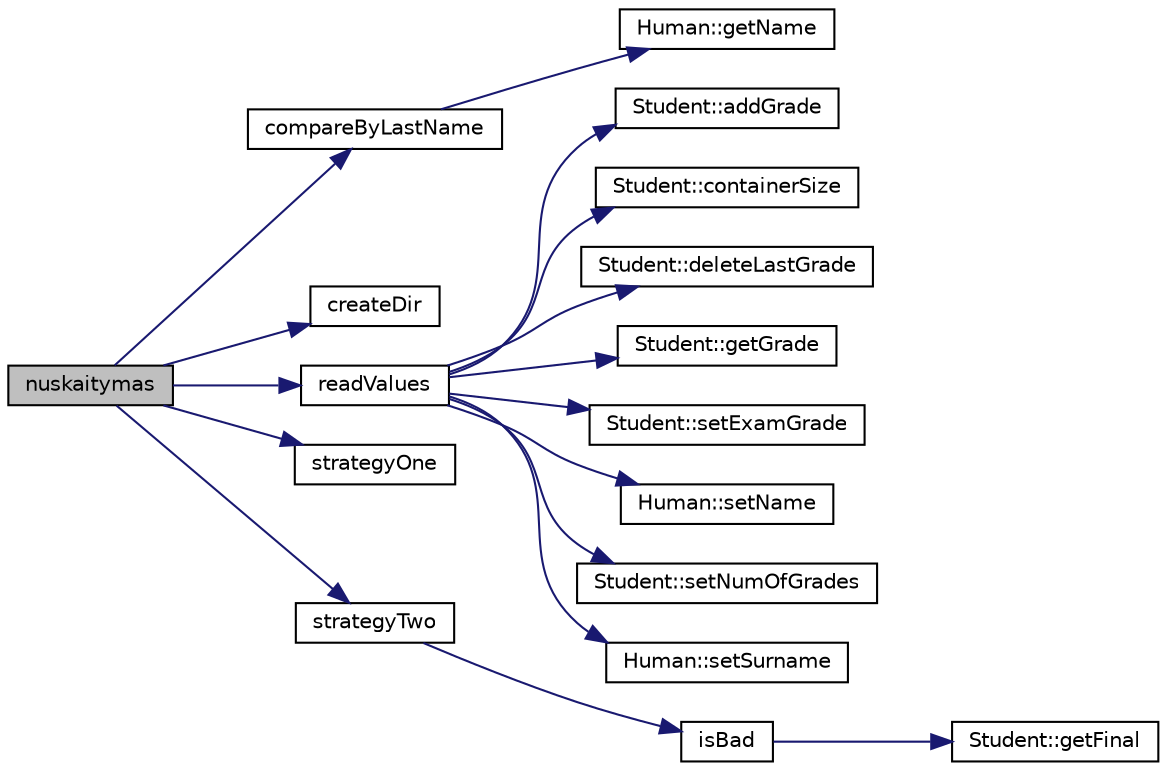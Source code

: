 digraph "nuskaitymas"
{
 // LATEX_PDF_SIZE
  edge [fontname="Helvetica",fontsize="10",labelfontname="Helvetica",labelfontsize="10"];
  node [fontname="Helvetica",fontsize="10",shape=record];
  rankdir="LR";
  Node1 [label="nuskaitymas",height=0.2,width=0.4,color="black", fillcolor="grey75", style="filled", fontcolor="black",tooltip=" "];
  Node1 -> Node2 [color="midnightblue",fontsize="10",style="solid",fontname="Helvetica"];
  Node2 [label="compareByLastName",height=0.2,width=0.4,color="black", fillcolor="white", style="filled",URL="$compare_by_last_name_8cpp.html#a0fc52405dd513e6101842599759e2893",tooltip=" "];
  Node2 -> Node3 [color="midnightblue",fontsize="10",style="solid",fontname="Helvetica"];
  Node3 [label="Human::getName",height=0.2,width=0.4,color="black", fillcolor="white", style="filled",URL="$class_human.html#abd2113cab509ec9309936f24fd51f35f",tooltip=" "];
  Node1 -> Node4 [color="midnightblue",fontsize="10",style="solid",fontname="Helvetica"];
  Node4 [label="createDir",height=0.2,width=0.4,color="black", fillcolor="white", style="filled",URL="$create_dir_8cpp.html#ac56e370a9e3ff7a105a834c666b5e843",tooltip=" "];
  Node1 -> Node5 [color="midnightblue",fontsize="10",style="solid",fontname="Helvetica"];
  Node5 [label="readValues",height=0.2,width=0.4,color="black", fillcolor="white", style="filled",URL="$read_values_8cpp.html#aa81b4618def639b4f3a9e8ceaf765f2d",tooltip=" "];
  Node5 -> Node6 [color="midnightblue",fontsize="10",style="solid",fontname="Helvetica"];
  Node6 [label="Student::addGrade",height=0.2,width=0.4,color="black", fillcolor="white", style="filled",URL="$class_student.html#ae793848e9adeb5414bc995b6a49337c3",tooltip=" "];
  Node5 -> Node7 [color="midnightblue",fontsize="10",style="solid",fontname="Helvetica"];
  Node7 [label="Student::containerSize",height=0.2,width=0.4,color="black", fillcolor="white", style="filled",URL="$class_student.html#af8f17cecdc32dc48794a5bc22dec0c73",tooltip=" "];
  Node5 -> Node8 [color="midnightblue",fontsize="10",style="solid",fontname="Helvetica"];
  Node8 [label="Student::deleteLastGrade",height=0.2,width=0.4,color="black", fillcolor="white", style="filled",URL="$class_student.html#a35bd75cb75b9bb6f691121be9e8e3cb3",tooltip=" "];
  Node5 -> Node9 [color="midnightblue",fontsize="10",style="solid",fontname="Helvetica"];
  Node9 [label="Student::getGrade",height=0.2,width=0.4,color="black", fillcolor="white", style="filled",URL="$class_student.html#a8dca8d440345a65b65da10319ecdf50b",tooltip=" "];
  Node5 -> Node10 [color="midnightblue",fontsize="10",style="solid",fontname="Helvetica"];
  Node10 [label="Student::setExamGrade",height=0.2,width=0.4,color="black", fillcolor="white", style="filled",URL="$class_student.html#a6772b925420e23cac72beb2636f54721",tooltip=" "];
  Node5 -> Node11 [color="midnightblue",fontsize="10",style="solid",fontname="Helvetica"];
  Node11 [label="Human::setName",height=0.2,width=0.4,color="black", fillcolor="white", style="filled",URL="$class_human.html#a2894077e70890ecb62593b1fe1a5f343",tooltip=" "];
  Node5 -> Node12 [color="midnightblue",fontsize="10",style="solid",fontname="Helvetica"];
  Node12 [label="Student::setNumOfGrades",height=0.2,width=0.4,color="black", fillcolor="white", style="filled",URL="$class_student.html#a224b9c491ef145aa5fd858201cffb815",tooltip=" "];
  Node5 -> Node13 [color="midnightblue",fontsize="10",style="solid",fontname="Helvetica"];
  Node13 [label="Human::setSurname",height=0.2,width=0.4,color="black", fillcolor="white", style="filled",URL="$class_human.html#a5e40bb614ae46f8ce8f3120251abc798",tooltip=" "];
  Node1 -> Node14 [color="midnightblue",fontsize="10",style="solid",fontname="Helvetica"];
  Node14 [label="strategyOne",height=0.2,width=0.4,color="black", fillcolor="white", style="filled",URL="$strategy_one_8cpp.html#aa35edc69399d34a42e818ec5b667aae3",tooltip=" "];
  Node1 -> Node15 [color="midnightblue",fontsize="10",style="solid",fontname="Helvetica"];
  Node15 [label="strategyTwo",height=0.2,width=0.4,color="black", fillcolor="white", style="filled",URL="$strategy_two_8cpp.html#a5786355d5de37ba8ae686f5d25512de3",tooltip=" "];
  Node15 -> Node16 [color="midnightblue",fontsize="10",style="solid",fontname="Helvetica"];
  Node16 [label="isBad",height=0.2,width=0.4,color="black", fillcolor="white", style="filled",URL="$is_bad_8cpp.html#af60fea22c9c69ab52d771ecc6ba93c48",tooltip=" "];
  Node16 -> Node17 [color="midnightblue",fontsize="10",style="solid",fontname="Helvetica"];
  Node17 [label="Student::getFinal",height=0.2,width=0.4,color="black", fillcolor="white", style="filled",URL="$class_student.html#a902444717ca3bdd2ac1c0b5f7015865d",tooltip=" "];
}
